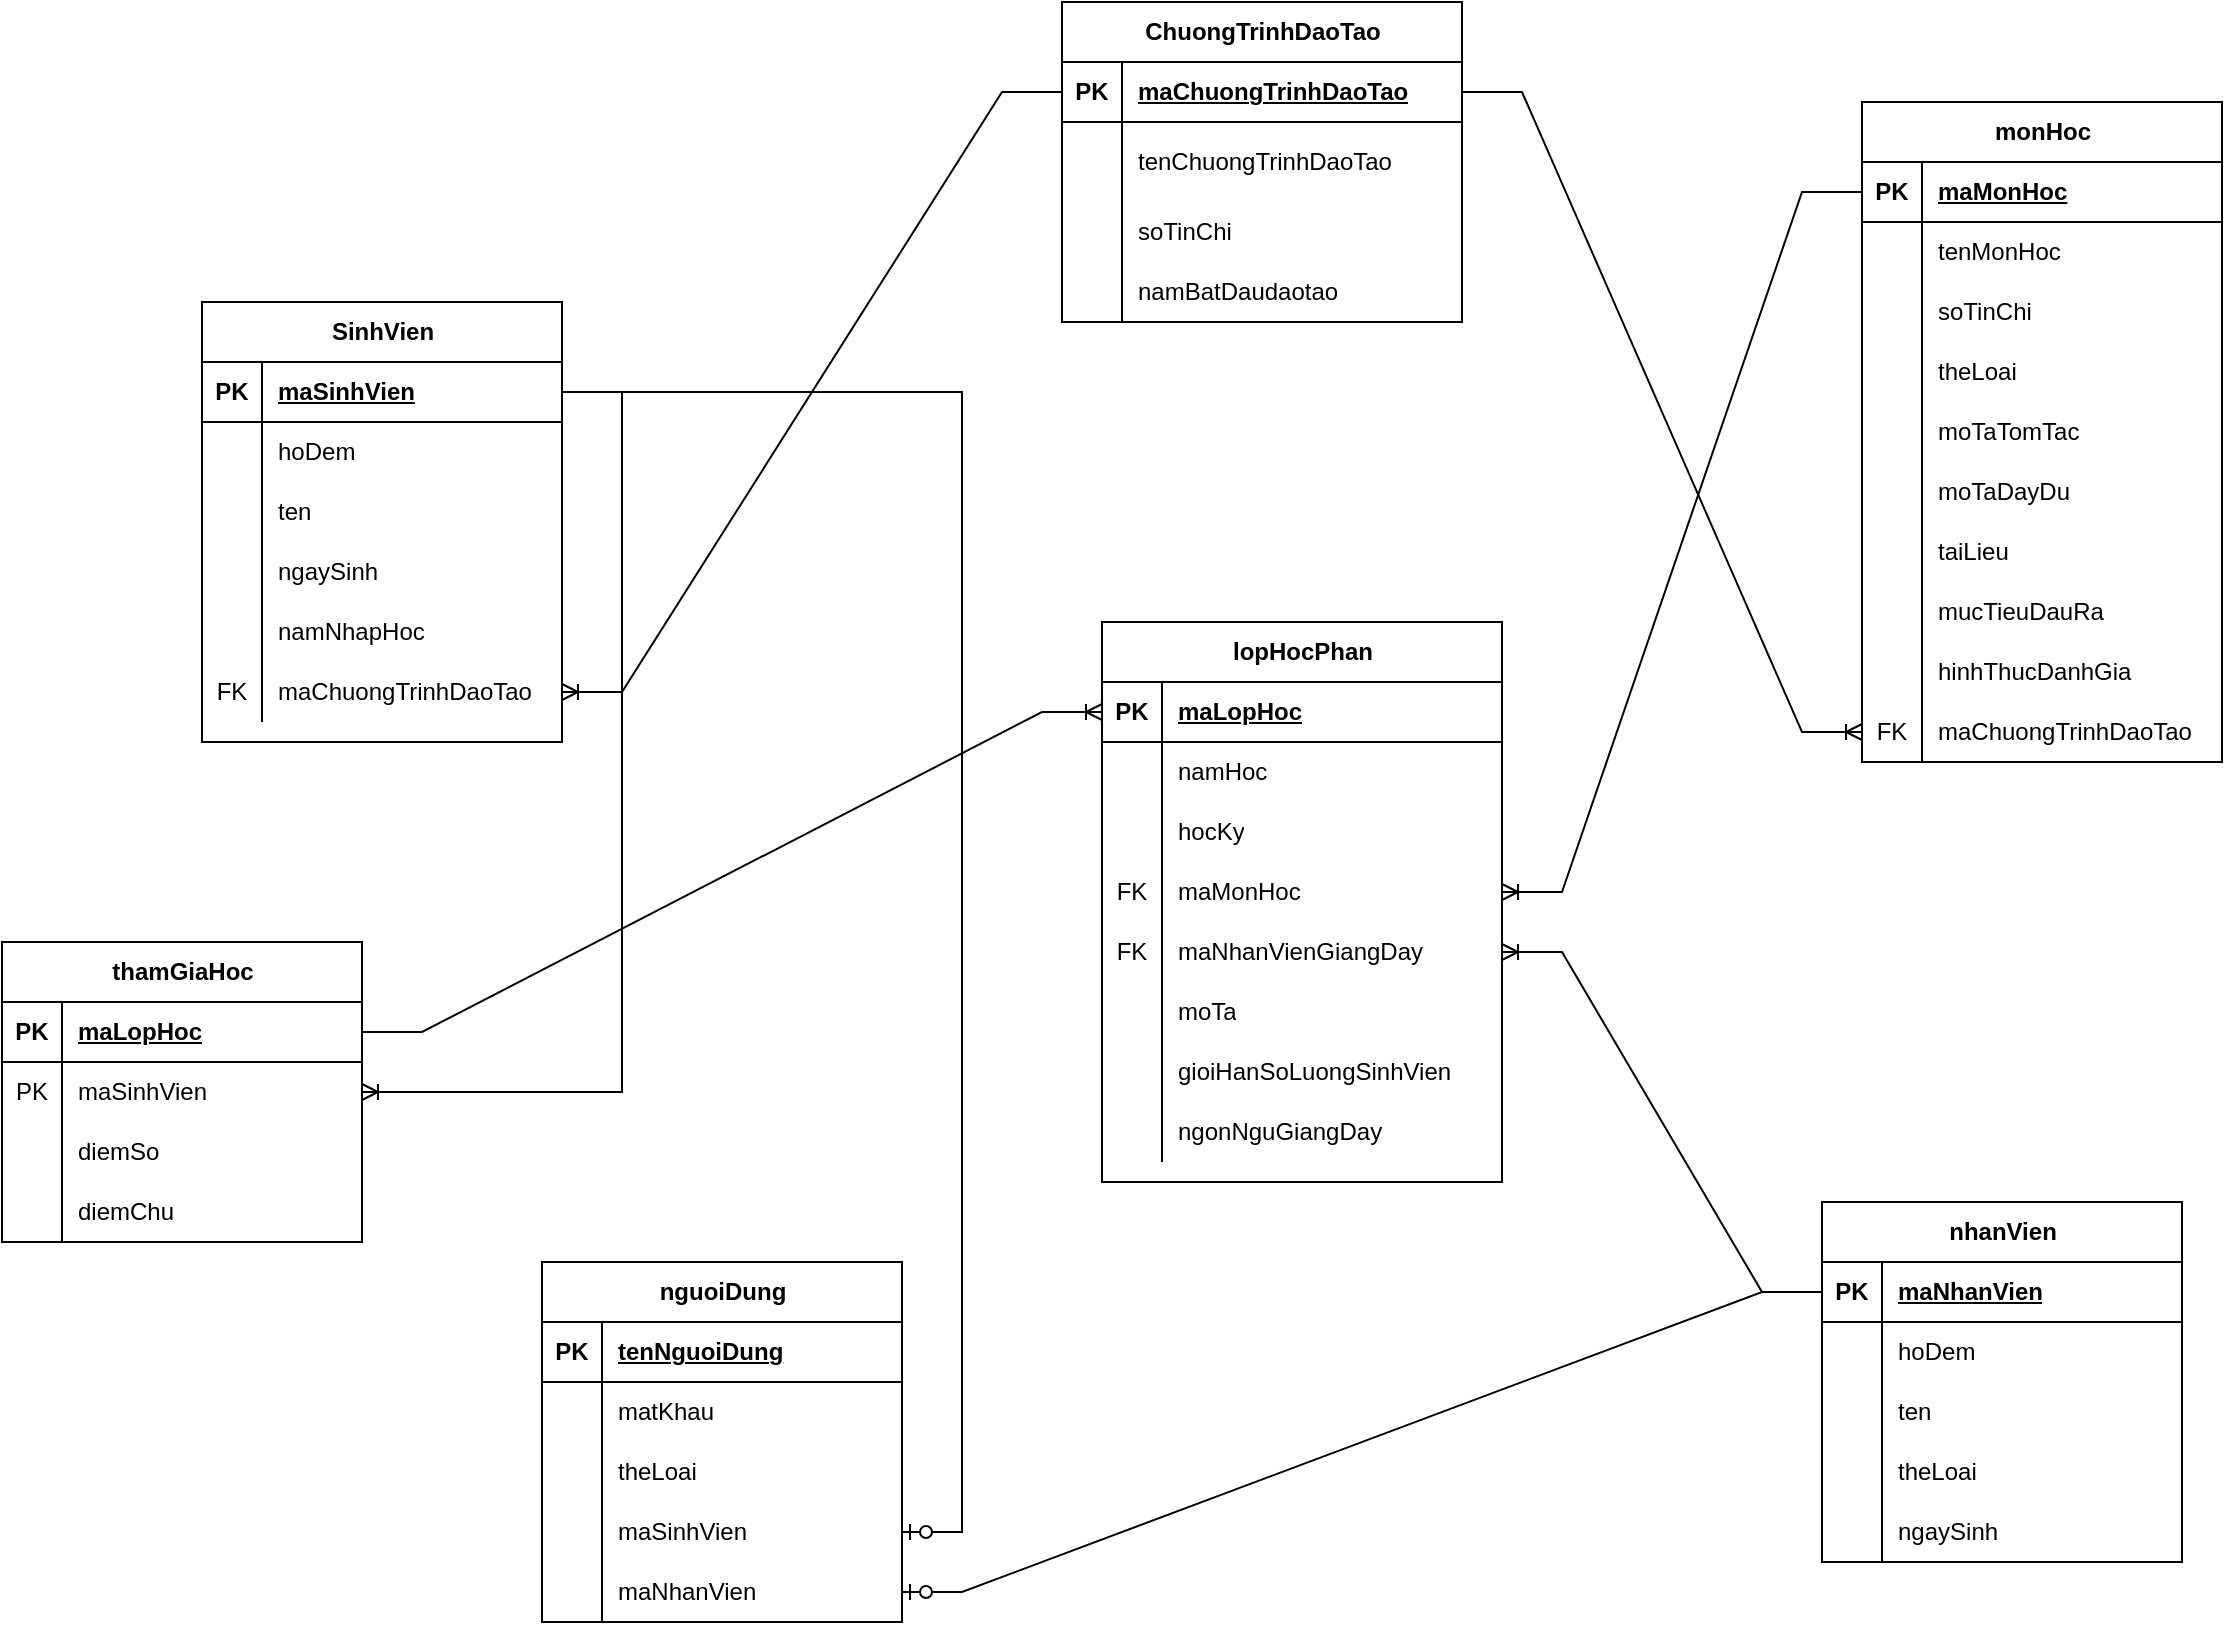 <mxfile version="21.6.5" type="device">
  <diagram name="BtCSDL" id="I9QwCo7wXtCGOhKFXeUW">
    <mxGraphModel dx="2250" dy="1928" grid="1" gridSize="10" guides="1" tooltips="1" connect="1" arrows="1" fold="1" page="1" pageScale="1" pageWidth="850" pageHeight="1100" math="0" shadow="0">
      <root>
        <mxCell id="0" />
        <mxCell id="1" parent="0" />
        <mxCell id="cTdLorLan2-uPGREyjFe-1" value="ChuongTrinhDaoTao" style="shape=table;startSize=30;container=1;collapsible=1;childLayout=tableLayout;fixedRows=1;rowLines=0;fontStyle=1;align=center;resizeLast=1;html=1;" parent="1" vertex="1">
          <mxGeometry x="350" y="-110" width="200" height="160" as="geometry" />
        </mxCell>
        <mxCell id="cTdLorLan2-uPGREyjFe-2" value="" style="shape=tableRow;horizontal=0;startSize=0;swimlaneHead=0;swimlaneBody=0;fillColor=none;collapsible=0;dropTarget=0;points=[[0,0.5],[1,0.5]];portConstraint=eastwest;top=0;left=0;right=0;bottom=1;" parent="cTdLorLan2-uPGREyjFe-1" vertex="1">
          <mxGeometry y="30" width="200" height="30" as="geometry" />
        </mxCell>
        <mxCell id="cTdLorLan2-uPGREyjFe-3" value="PK" style="shape=partialRectangle;connectable=0;fillColor=none;top=0;left=0;bottom=0;right=0;fontStyle=1;overflow=hidden;whiteSpace=wrap;html=1;" parent="cTdLorLan2-uPGREyjFe-2" vertex="1">
          <mxGeometry width="30" height="30" as="geometry">
            <mxRectangle width="30" height="30" as="alternateBounds" />
          </mxGeometry>
        </mxCell>
        <mxCell id="cTdLorLan2-uPGREyjFe-4" value="maChuongTrinhDaoTao" style="shape=partialRectangle;connectable=0;fillColor=none;top=0;left=0;bottom=0;right=0;align=left;spacingLeft=6;fontStyle=5;overflow=hidden;whiteSpace=wrap;html=1;" parent="cTdLorLan2-uPGREyjFe-2" vertex="1">
          <mxGeometry x="30" width="170" height="30" as="geometry">
            <mxRectangle width="170" height="30" as="alternateBounds" />
          </mxGeometry>
        </mxCell>
        <mxCell id="cTdLorLan2-uPGREyjFe-5" value="" style="shape=tableRow;horizontal=0;startSize=0;swimlaneHead=0;swimlaneBody=0;fillColor=none;collapsible=0;dropTarget=0;points=[[0,0.5],[1,0.5]];portConstraint=eastwest;top=0;left=0;right=0;bottom=0;" parent="cTdLorLan2-uPGREyjFe-1" vertex="1">
          <mxGeometry y="60" width="200" height="40" as="geometry" />
        </mxCell>
        <mxCell id="cTdLorLan2-uPGREyjFe-6" value="" style="shape=partialRectangle;connectable=0;fillColor=none;top=0;left=0;bottom=0;right=0;editable=1;overflow=hidden;whiteSpace=wrap;html=1;" parent="cTdLorLan2-uPGREyjFe-5" vertex="1">
          <mxGeometry width="30" height="40" as="geometry">
            <mxRectangle width="30" height="40" as="alternateBounds" />
          </mxGeometry>
        </mxCell>
        <mxCell id="cTdLorLan2-uPGREyjFe-7" value="tenChuongTrinhDaoTao" style="shape=partialRectangle;connectable=0;fillColor=none;top=0;left=0;bottom=0;right=0;align=left;spacingLeft=6;overflow=hidden;whiteSpace=wrap;html=1;" parent="cTdLorLan2-uPGREyjFe-5" vertex="1">
          <mxGeometry x="30" width="170" height="40" as="geometry">
            <mxRectangle width="170" height="40" as="alternateBounds" />
          </mxGeometry>
        </mxCell>
        <mxCell id="cTdLorLan2-uPGREyjFe-8" value="" style="shape=tableRow;horizontal=0;startSize=0;swimlaneHead=0;swimlaneBody=0;fillColor=none;collapsible=0;dropTarget=0;points=[[0,0.5],[1,0.5]];portConstraint=eastwest;top=0;left=0;right=0;bottom=0;" parent="cTdLorLan2-uPGREyjFe-1" vertex="1">
          <mxGeometry y="100" width="200" height="30" as="geometry" />
        </mxCell>
        <mxCell id="cTdLorLan2-uPGREyjFe-9" value="" style="shape=partialRectangle;connectable=0;fillColor=none;top=0;left=0;bottom=0;right=0;editable=1;overflow=hidden;whiteSpace=wrap;html=1;" parent="cTdLorLan2-uPGREyjFe-8" vertex="1">
          <mxGeometry width="30" height="30" as="geometry">
            <mxRectangle width="30" height="30" as="alternateBounds" />
          </mxGeometry>
        </mxCell>
        <mxCell id="cTdLorLan2-uPGREyjFe-10" value="soTinChi" style="shape=partialRectangle;connectable=0;fillColor=none;top=0;left=0;bottom=0;right=0;align=left;spacingLeft=6;overflow=hidden;whiteSpace=wrap;html=1;" parent="cTdLorLan2-uPGREyjFe-8" vertex="1">
          <mxGeometry x="30" width="170" height="30" as="geometry">
            <mxRectangle width="170" height="30" as="alternateBounds" />
          </mxGeometry>
        </mxCell>
        <mxCell id="cTdLorLan2-uPGREyjFe-11" value="" style="shape=tableRow;horizontal=0;startSize=0;swimlaneHead=0;swimlaneBody=0;fillColor=none;collapsible=0;dropTarget=0;points=[[0,0.5],[1,0.5]];portConstraint=eastwest;top=0;left=0;right=0;bottom=0;" parent="cTdLorLan2-uPGREyjFe-1" vertex="1">
          <mxGeometry y="130" width="200" height="30" as="geometry" />
        </mxCell>
        <mxCell id="cTdLorLan2-uPGREyjFe-12" value="" style="shape=partialRectangle;connectable=0;fillColor=none;top=0;left=0;bottom=0;right=0;editable=1;overflow=hidden;whiteSpace=wrap;html=1;" parent="cTdLorLan2-uPGREyjFe-11" vertex="1">
          <mxGeometry width="30" height="30" as="geometry">
            <mxRectangle width="30" height="30" as="alternateBounds" />
          </mxGeometry>
        </mxCell>
        <mxCell id="cTdLorLan2-uPGREyjFe-13" value="namBatDaudaotao" style="shape=partialRectangle;connectable=0;fillColor=none;top=0;left=0;bottom=0;right=0;align=left;spacingLeft=6;overflow=hidden;whiteSpace=wrap;html=1;" parent="cTdLorLan2-uPGREyjFe-11" vertex="1">
          <mxGeometry x="30" width="170" height="30" as="geometry">
            <mxRectangle width="170" height="30" as="alternateBounds" />
          </mxGeometry>
        </mxCell>
        <mxCell id="cTdLorLan2-uPGREyjFe-21" value="SinhVien" style="shape=table;startSize=30;container=1;collapsible=1;childLayout=tableLayout;fixedRows=1;rowLines=0;fontStyle=1;align=center;resizeLast=1;html=1;" parent="1" vertex="1">
          <mxGeometry x="-80" y="40" width="180" height="220" as="geometry" />
        </mxCell>
        <mxCell id="cTdLorLan2-uPGREyjFe-22" value="" style="shape=tableRow;horizontal=0;startSize=0;swimlaneHead=0;swimlaneBody=0;fillColor=none;collapsible=0;dropTarget=0;points=[[0,0.5],[1,0.5]];portConstraint=eastwest;top=0;left=0;right=0;bottom=1;" parent="cTdLorLan2-uPGREyjFe-21" vertex="1">
          <mxGeometry y="30" width="180" height="30" as="geometry" />
        </mxCell>
        <mxCell id="cTdLorLan2-uPGREyjFe-23" value="PK" style="shape=partialRectangle;connectable=0;fillColor=none;top=0;left=0;bottom=0;right=0;fontStyle=1;overflow=hidden;whiteSpace=wrap;html=1;" parent="cTdLorLan2-uPGREyjFe-22" vertex="1">
          <mxGeometry width="30" height="30" as="geometry">
            <mxRectangle width="30" height="30" as="alternateBounds" />
          </mxGeometry>
        </mxCell>
        <mxCell id="cTdLorLan2-uPGREyjFe-24" value="maSinhVien&lt;span style=&quot;white-space: pre;&quot;&gt;&#x9;&lt;/span&gt;" style="shape=partialRectangle;connectable=0;fillColor=none;top=0;left=0;bottom=0;right=0;align=left;spacingLeft=6;fontStyle=5;overflow=hidden;whiteSpace=wrap;html=1;" parent="cTdLorLan2-uPGREyjFe-22" vertex="1">
          <mxGeometry x="30" width="150" height="30" as="geometry">
            <mxRectangle width="150" height="30" as="alternateBounds" />
          </mxGeometry>
        </mxCell>
        <mxCell id="cTdLorLan2-uPGREyjFe-25" value="" style="shape=tableRow;horizontal=0;startSize=0;swimlaneHead=0;swimlaneBody=0;fillColor=none;collapsible=0;dropTarget=0;points=[[0,0.5],[1,0.5]];portConstraint=eastwest;top=0;left=0;right=0;bottom=0;" parent="cTdLorLan2-uPGREyjFe-21" vertex="1">
          <mxGeometry y="60" width="180" height="30" as="geometry" />
        </mxCell>
        <mxCell id="cTdLorLan2-uPGREyjFe-26" value="" style="shape=partialRectangle;connectable=0;fillColor=none;top=0;left=0;bottom=0;right=0;editable=1;overflow=hidden;whiteSpace=wrap;html=1;" parent="cTdLorLan2-uPGREyjFe-25" vertex="1">
          <mxGeometry width="30" height="30" as="geometry">
            <mxRectangle width="30" height="30" as="alternateBounds" />
          </mxGeometry>
        </mxCell>
        <mxCell id="cTdLorLan2-uPGREyjFe-27" value="hoDem" style="shape=partialRectangle;connectable=0;fillColor=none;top=0;left=0;bottom=0;right=0;align=left;spacingLeft=6;overflow=hidden;whiteSpace=wrap;html=1;" parent="cTdLorLan2-uPGREyjFe-25" vertex="1">
          <mxGeometry x="30" width="150" height="30" as="geometry">
            <mxRectangle width="150" height="30" as="alternateBounds" />
          </mxGeometry>
        </mxCell>
        <mxCell id="cTdLorLan2-uPGREyjFe-28" value="" style="shape=tableRow;horizontal=0;startSize=0;swimlaneHead=0;swimlaneBody=0;fillColor=none;collapsible=0;dropTarget=0;points=[[0,0.5],[1,0.5]];portConstraint=eastwest;top=0;left=0;right=0;bottom=0;" parent="cTdLorLan2-uPGREyjFe-21" vertex="1">
          <mxGeometry y="90" width="180" height="30" as="geometry" />
        </mxCell>
        <mxCell id="cTdLorLan2-uPGREyjFe-29" value="" style="shape=partialRectangle;connectable=0;fillColor=none;top=0;left=0;bottom=0;right=0;editable=1;overflow=hidden;whiteSpace=wrap;html=1;" parent="cTdLorLan2-uPGREyjFe-28" vertex="1">
          <mxGeometry width="30" height="30" as="geometry">
            <mxRectangle width="30" height="30" as="alternateBounds" />
          </mxGeometry>
        </mxCell>
        <mxCell id="cTdLorLan2-uPGREyjFe-30" value="ten&lt;span style=&quot;white-space: pre;&quot;&gt;&#x9;&lt;/span&gt;" style="shape=partialRectangle;connectable=0;fillColor=none;top=0;left=0;bottom=0;right=0;align=left;spacingLeft=6;overflow=hidden;whiteSpace=wrap;html=1;" parent="cTdLorLan2-uPGREyjFe-28" vertex="1">
          <mxGeometry x="30" width="150" height="30" as="geometry">
            <mxRectangle width="150" height="30" as="alternateBounds" />
          </mxGeometry>
        </mxCell>
        <mxCell id="cTdLorLan2-uPGREyjFe-31" value="" style="shape=tableRow;horizontal=0;startSize=0;swimlaneHead=0;swimlaneBody=0;fillColor=none;collapsible=0;dropTarget=0;points=[[0,0.5],[1,0.5]];portConstraint=eastwest;top=0;left=0;right=0;bottom=0;" parent="cTdLorLan2-uPGREyjFe-21" vertex="1">
          <mxGeometry y="120" width="180" height="30" as="geometry" />
        </mxCell>
        <mxCell id="cTdLorLan2-uPGREyjFe-32" value="" style="shape=partialRectangle;connectable=0;fillColor=none;top=0;left=0;bottom=0;right=0;editable=1;overflow=hidden;whiteSpace=wrap;html=1;" parent="cTdLorLan2-uPGREyjFe-31" vertex="1">
          <mxGeometry width="30" height="30" as="geometry">
            <mxRectangle width="30" height="30" as="alternateBounds" />
          </mxGeometry>
        </mxCell>
        <mxCell id="cTdLorLan2-uPGREyjFe-33" value="ngaySinh" style="shape=partialRectangle;connectable=0;fillColor=none;top=0;left=0;bottom=0;right=0;align=left;spacingLeft=6;overflow=hidden;whiteSpace=wrap;html=1;" parent="cTdLorLan2-uPGREyjFe-31" vertex="1">
          <mxGeometry x="30" width="150" height="30" as="geometry">
            <mxRectangle width="150" height="30" as="alternateBounds" />
          </mxGeometry>
        </mxCell>
        <mxCell id="cTdLorLan2-uPGREyjFe-34" value="" style="shape=tableRow;horizontal=0;startSize=0;swimlaneHead=0;swimlaneBody=0;fillColor=none;collapsible=0;dropTarget=0;points=[[0,0.5],[1,0.5]];portConstraint=eastwest;top=0;left=0;right=0;bottom=0;" parent="cTdLorLan2-uPGREyjFe-21" vertex="1">
          <mxGeometry y="150" width="180" height="30" as="geometry" />
        </mxCell>
        <mxCell id="cTdLorLan2-uPGREyjFe-35" value="" style="shape=partialRectangle;connectable=0;fillColor=none;top=0;left=0;bottom=0;right=0;editable=1;overflow=hidden;whiteSpace=wrap;html=1;" parent="cTdLorLan2-uPGREyjFe-34" vertex="1">
          <mxGeometry width="30" height="30" as="geometry">
            <mxRectangle width="30" height="30" as="alternateBounds" />
          </mxGeometry>
        </mxCell>
        <mxCell id="cTdLorLan2-uPGREyjFe-36" value="namNhapHoc" style="shape=partialRectangle;connectable=0;fillColor=none;top=0;left=0;bottom=0;right=0;align=left;spacingLeft=6;overflow=hidden;whiteSpace=wrap;html=1;" parent="cTdLorLan2-uPGREyjFe-34" vertex="1">
          <mxGeometry x="30" width="150" height="30" as="geometry">
            <mxRectangle width="150" height="30" as="alternateBounds" />
          </mxGeometry>
        </mxCell>
        <mxCell id="cTdLorLan2-uPGREyjFe-18" value="" style="shape=tableRow;horizontal=0;startSize=0;swimlaneHead=0;swimlaneBody=0;fillColor=none;collapsible=0;dropTarget=0;points=[[0,0.5],[1,0.5]];portConstraint=eastwest;top=0;left=0;right=0;bottom=0;" parent="cTdLorLan2-uPGREyjFe-21" vertex="1">
          <mxGeometry y="180" width="180" height="30" as="geometry" />
        </mxCell>
        <mxCell id="cTdLorLan2-uPGREyjFe-19" value="FK" style="shape=partialRectangle;connectable=0;fillColor=none;top=0;left=0;bottom=0;right=0;fontStyle=0;overflow=hidden;whiteSpace=wrap;html=1;" parent="cTdLorLan2-uPGREyjFe-18" vertex="1">
          <mxGeometry width="30" height="30" as="geometry">
            <mxRectangle width="30" height="30" as="alternateBounds" />
          </mxGeometry>
        </mxCell>
        <mxCell id="cTdLorLan2-uPGREyjFe-20" value="maChuongTrinhDaoTao" style="shape=partialRectangle;connectable=0;fillColor=none;top=0;left=0;bottom=0;right=0;align=left;spacingLeft=6;fontStyle=0;overflow=hidden;whiteSpace=wrap;html=1;" parent="cTdLorLan2-uPGREyjFe-18" vertex="1">
          <mxGeometry x="30" width="150" height="30" as="geometry">
            <mxRectangle width="150" height="30" as="alternateBounds" />
          </mxGeometry>
        </mxCell>
        <mxCell id="cTdLorLan2-uPGREyjFe-37" value="nhanVien" style="shape=table;startSize=30;container=1;collapsible=1;childLayout=tableLayout;fixedRows=1;rowLines=0;fontStyle=1;align=center;resizeLast=1;html=1;" parent="1" vertex="1">
          <mxGeometry x="730" y="490" width="180" height="180" as="geometry" />
        </mxCell>
        <mxCell id="cTdLorLan2-uPGREyjFe-38" value="" style="shape=tableRow;horizontal=0;startSize=0;swimlaneHead=0;swimlaneBody=0;fillColor=none;collapsible=0;dropTarget=0;points=[[0,0.5],[1,0.5]];portConstraint=eastwest;top=0;left=0;right=0;bottom=1;" parent="cTdLorLan2-uPGREyjFe-37" vertex="1">
          <mxGeometry y="30" width="180" height="30" as="geometry" />
        </mxCell>
        <mxCell id="cTdLorLan2-uPGREyjFe-39" value="PK" style="shape=partialRectangle;connectable=0;fillColor=none;top=0;left=0;bottom=0;right=0;fontStyle=1;overflow=hidden;whiteSpace=wrap;html=1;" parent="cTdLorLan2-uPGREyjFe-38" vertex="1">
          <mxGeometry width="30" height="30" as="geometry">
            <mxRectangle width="30" height="30" as="alternateBounds" />
          </mxGeometry>
        </mxCell>
        <mxCell id="cTdLorLan2-uPGREyjFe-40" value="maNhanVien" style="shape=partialRectangle;connectable=0;fillColor=none;top=0;left=0;bottom=0;right=0;align=left;spacingLeft=6;fontStyle=5;overflow=hidden;whiteSpace=wrap;html=1;" parent="cTdLorLan2-uPGREyjFe-38" vertex="1">
          <mxGeometry x="30" width="150" height="30" as="geometry">
            <mxRectangle width="150" height="30" as="alternateBounds" />
          </mxGeometry>
        </mxCell>
        <mxCell id="cTdLorLan2-uPGREyjFe-41" value="" style="shape=tableRow;horizontal=0;startSize=0;swimlaneHead=0;swimlaneBody=0;fillColor=none;collapsible=0;dropTarget=0;points=[[0,0.5],[1,0.5]];portConstraint=eastwest;top=0;left=0;right=0;bottom=0;" parent="cTdLorLan2-uPGREyjFe-37" vertex="1">
          <mxGeometry y="60" width="180" height="30" as="geometry" />
        </mxCell>
        <mxCell id="cTdLorLan2-uPGREyjFe-42" value="" style="shape=partialRectangle;connectable=0;fillColor=none;top=0;left=0;bottom=0;right=0;editable=1;overflow=hidden;whiteSpace=wrap;html=1;" parent="cTdLorLan2-uPGREyjFe-41" vertex="1">
          <mxGeometry width="30" height="30" as="geometry">
            <mxRectangle width="30" height="30" as="alternateBounds" />
          </mxGeometry>
        </mxCell>
        <mxCell id="cTdLorLan2-uPGREyjFe-43" value="hoDem" style="shape=partialRectangle;connectable=0;fillColor=none;top=0;left=0;bottom=0;right=0;align=left;spacingLeft=6;overflow=hidden;whiteSpace=wrap;html=1;" parent="cTdLorLan2-uPGREyjFe-41" vertex="1">
          <mxGeometry x="30" width="150" height="30" as="geometry">
            <mxRectangle width="150" height="30" as="alternateBounds" />
          </mxGeometry>
        </mxCell>
        <mxCell id="cTdLorLan2-uPGREyjFe-44" value="" style="shape=tableRow;horizontal=0;startSize=0;swimlaneHead=0;swimlaneBody=0;fillColor=none;collapsible=0;dropTarget=0;points=[[0,0.5],[1,0.5]];portConstraint=eastwest;top=0;left=0;right=0;bottom=0;" parent="cTdLorLan2-uPGREyjFe-37" vertex="1">
          <mxGeometry y="90" width="180" height="30" as="geometry" />
        </mxCell>
        <mxCell id="cTdLorLan2-uPGREyjFe-45" value="" style="shape=partialRectangle;connectable=0;fillColor=none;top=0;left=0;bottom=0;right=0;editable=1;overflow=hidden;whiteSpace=wrap;html=1;" parent="cTdLorLan2-uPGREyjFe-44" vertex="1">
          <mxGeometry width="30" height="30" as="geometry">
            <mxRectangle width="30" height="30" as="alternateBounds" />
          </mxGeometry>
        </mxCell>
        <mxCell id="cTdLorLan2-uPGREyjFe-46" value="ten" style="shape=partialRectangle;connectable=0;fillColor=none;top=0;left=0;bottom=0;right=0;align=left;spacingLeft=6;overflow=hidden;whiteSpace=wrap;html=1;" parent="cTdLorLan2-uPGREyjFe-44" vertex="1">
          <mxGeometry x="30" width="150" height="30" as="geometry">
            <mxRectangle width="150" height="30" as="alternateBounds" />
          </mxGeometry>
        </mxCell>
        <mxCell id="cTdLorLan2-uPGREyjFe-47" value="" style="shape=tableRow;horizontal=0;startSize=0;swimlaneHead=0;swimlaneBody=0;fillColor=none;collapsible=0;dropTarget=0;points=[[0,0.5],[1,0.5]];portConstraint=eastwest;top=0;left=0;right=0;bottom=0;" parent="cTdLorLan2-uPGREyjFe-37" vertex="1">
          <mxGeometry y="120" width="180" height="30" as="geometry" />
        </mxCell>
        <mxCell id="cTdLorLan2-uPGREyjFe-48" value="" style="shape=partialRectangle;connectable=0;fillColor=none;top=0;left=0;bottom=0;right=0;editable=1;overflow=hidden;whiteSpace=wrap;html=1;" parent="cTdLorLan2-uPGREyjFe-47" vertex="1">
          <mxGeometry width="30" height="30" as="geometry">
            <mxRectangle width="30" height="30" as="alternateBounds" />
          </mxGeometry>
        </mxCell>
        <mxCell id="cTdLorLan2-uPGREyjFe-49" value="theLoai" style="shape=partialRectangle;connectable=0;fillColor=none;top=0;left=0;bottom=0;right=0;align=left;spacingLeft=6;overflow=hidden;whiteSpace=wrap;html=1;" parent="cTdLorLan2-uPGREyjFe-47" vertex="1">
          <mxGeometry x="30" width="150" height="30" as="geometry">
            <mxRectangle width="150" height="30" as="alternateBounds" />
          </mxGeometry>
        </mxCell>
        <mxCell id="cTdLorLan2-uPGREyjFe-50" value="" style="shape=tableRow;horizontal=0;startSize=0;swimlaneHead=0;swimlaneBody=0;fillColor=none;collapsible=0;dropTarget=0;points=[[0,0.5],[1,0.5]];portConstraint=eastwest;top=0;left=0;right=0;bottom=0;" parent="cTdLorLan2-uPGREyjFe-37" vertex="1">
          <mxGeometry y="150" width="180" height="30" as="geometry" />
        </mxCell>
        <mxCell id="cTdLorLan2-uPGREyjFe-51" value="" style="shape=partialRectangle;connectable=0;fillColor=none;top=0;left=0;bottom=0;right=0;editable=1;overflow=hidden;whiteSpace=wrap;html=1;" parent="cTdLorLan2-uPGREyjFe-50" vertex="1">
          <mxGeometry width="30" height="30" as="geometry">
            <mxRectangle width="30" height="30" as="alternateBounds" />
          </mxGeometry>
        </mxCell>
        <mxCell id="cTdLorLan2-uPGREyjFe-52" value="ngaySinh" style="shape=partialRectangle;connectable=0;fillColor=none;top=0;left=0;bottom=0;right=0;align=left;spacingLeft=6;overflow=hidden;whiteSpace=wrap;html=1;" parent="cTdLorLan2-uPGREyjFe-50" vertex="1">
          <mxGeometry x="30" width="150" height="30" as="geometry">
            <mxRectangle width="150" height="30" as="alternateBounds" />
          </mxGeometry>
        </mxCell>
        <mxCell id="cTdLorLan2-uPGREyjFe-53" value="monHoc" style="shape=table;startSize=30;container=1;collapsible=1;childLayout=tableLayout;fixedRows=1;rowLines=0;fontStyle=1;align=center;resizeLast=1;html=1;" parent="1" vertex="1">
          <mxGeometry x="750" y="-60" width="180" height="330" as="geometry" />
        </mxCell>
        <mxCell id="cTdLorLan2-uPGREyjFe-54" value="" style="shape=tableRow;horizontal=0;startSize=0;swimlaneHead=0;swimlaneBody=0;fillColor=none;collapsible=0;dropTarget=0;points=[[0,0.5],[1,0.5]];portConstraint=eastwest;top=0;left=0;right=0;bottom=1;" parent="cTdLorLan2-uPGREyjFe-53" vertex="1">
          <mxGeometry y="30" width="180" height="30" as="geometry" />
        </mxCell>
        <mxCell id="cTdLorLan2-uPGREyjFe-55" value="PK" style="shape=partialRectangle;connectable=0;fillColor=none;top=0;left=0;bottom=0;right=0;fontStyle=1;overflow=hidden;whiteSpace=wrap;html=1;" parent="cTdLorLan2-uPGREyjFe-54" vertex="1">
          <mxGeometry width="30" height="30" as="geometry">
            <mxRectangle width="30" height="30" as="alternateBounds" />
          </mxGeometry>
        </mxCell>
        <mxCell id="cTdLorLan2-uPGREyjFe-56" value="maMonHoc" style="shape=partialRectangle;connectable=0;fillColor=none;top=0;left=0;bottom=0;right=0;align=left;spacingLeft=6;fontStyle=5;overflow=hidden;whiteSpace=wrap;html=1;" parent="cTdLorLan2-uPGREyjFe-54" vertex="1">
          <mxGeometry x="30" width="150" height="30" as="geometry">
            <mxRectangle width="150" height="30" as="alternateBounds" />
          </mxGeometry>
        </mxCell>
        <mxCell id="cTdLorLan2-uPGREyjFe-57" value="" style="shape=tableRow;horizontal=0;startSize=0;swimlaneHead=0;swimlaneBody=0;fillColor=none;collapsible=0;dropTarget=0;points=[[0,0.5],[1,0.5]];portConstraint=eastwest;top=0;left=0;right=0;bottom=0;" parent="cTdLorLan2-uPGREyjFe-53" vertex="1">
          <mxGeometry y="60" width="180" height="30" as="geometry" />
        </mxCell>
        <mxCell id="cTdLorLan2-uPGREyjFe-58" value="" style="shape=partialRectangle;connectable=0;fillColor=none;top=0;left=0;bottom=0;right=0;editable=1;overflow=hidden;whiteSpace=wrap;html=1;" parent="cTdLorLan2-uPGREyjFe-57" vertex="1">
          <mxGeometry width="30" height="30" as="geometry">
            <mxRectangle width="30" height="30" as="alternateBounds" />
          </mxGeometry>
        </mxCell>
        <mxCell id="cTdLorLan2-uPGREyjFe-59" value="tenMonHoc" style="shape=partialRectangle;connectable=0;fillColor=none;top=0;left=0;bottom=0;right=0;align=left;spacingLeft=6;overflow=hidden;whiteSpace=wrap;html=1;" parent="cTdLorLan2-uPGREyjFe-57" vertex="1">
          <mxGeometry x="30" width="150" height="30" as="geometry">
            <mxRectangle width="150" height="30" as="alternateBounds" />
          </mxGeometry>
        </mxCell>
        <mxCell id="cTdLorLan2-uPGREyjFe-60" value="" style="shape=tableRow;horizontal=0;startSize=0;swimlaneHead=0;swimlaneBody=0;fillColor=none;collapsible=0;dropTarget=0;points=[[0,0.5],[1,0.5]];portConstraint=eastwest;top=0;left=0;right=0;bottom=0;" parent="cTdLorLan2-uPGREyjFe-53" vertex="1">
          <mxGeometry y="90" width="180" height="30" as="geometry" />
        </mxCell>
        <mxCell id="cTdLorLan2-uPGREyjFe-61" value="" style="shape=partialRectangle;connectable=0;fillColor=none;top=0;left=0;bottom=0;right=0;editable=1;overflow=hidden;whiteSpace=wrap;html=1;" parent="cTdLorLan2-uPGREyjFe-60" vertex="1">
          <mxGeometry width="30" height="30" as="geometry">
            <mxRectangle width="30" height="30" as="alternateBounds" />
          </mxGeometry>
        </mxCell>
        <mxCell id="cTdLorLan2-uPGREyjFe-62" value="soTinChi" style="shape=partialRectangle;connectable=0;fillColor=none;top=0;left=0;bottom=0;right=0;align=left;spacingLeft=6;overflow=hidden;whiteSpace=wrap;html=1;" parent="cTdLorLan2-uPGREyjFe-60" vertex="1">
          <mxGeometry x="30" width="150" height="30" as="geometry">
            <mxRectangle width="150" height="30" as="alternateBounds" />
          </mxGeometry>
        </mxCell>
        <mxCell id="cTdLorLan2-uPGREyjFe-81" value="" style="shape=tableRow;horizontal=0;startSize=0;swimlaneHead=0;swimlaneBody=0;fillColor=none;collapsible=0;dropTarget=0;points=[[0,0.5],[1,0.5]];portConstraint=eastwest;top=0;left=0;right=0;bottom=0;" parent="cTdLorLan2-uPGREyjFe-53" vertex="1">
          <mxGeometry y="120" width="180" height="30" as="geometry" />
        </mxCell>
        <mxCell id="cTdLorLan2-uPGREyjFe-82" value="" style="shape=partialRectangle;connectable=0;fillColor=none;top=0;left=0;bottom=0;right=0;editable=1;overflow=hidden;whiteSpace=wrap;html=1;" parent="cTdLorLan2-uPGREyjFe-81" vertex="1">
          <mxGeometry width="30" height="30" as="geometry">
            <mxRectangle width="30" height="30" as="alternateBounds" />
          </mxGeometry>
        </mxCell>
        <mxCell id="cTdLorLan2-uPGREyjFe-83" value="theLoai" style="shape=partialRectangle;connectable=0;fillColor=none;top=0;left=0;bottom=0;right=0;align=left;spacingLeft=6;overflow=hidden;whiteSpace=wrap;html=1;" parent="cTdLorLan2-uPGREyjFe-81" vertex="1">
          <mxGeometry x="30" width="150" height="30" as="geometry">
            <mxRectangle width="150" height="30" as="alternateBounds" />
          </mxGeometry>
        </mxCell>
        <mxCell id="cTdLorLan2-uPGREyjFe-84" value="" style="shape=tableRow;horizontal=0;startSize=0;swimlaneHead=0;swimlaneBody=0;fillColor=none;collapsible=0;dropTarget=0;points=[[0,0.5],[1,0.5]];portConstraint=eastwest;top=0;left=0;right=0;bottom=0;" parent="cTdLorLan2-uPGREyjFe-53" vertex="1">
          <mxGeometry y="150" width="180" height="30" as="geometry" />
        </mxCell>
        <mxCell id="cTdLorLan2-uPGREyjFe-85" value="" style="shape=partialRectangle;connectable=0;fillColor=none;top=0;left=0;bottom=0;right=0;editable=1;overflow=hidden;whiteSpace=wrap;html=1;" parent="cTdLorLan2-uPGREyjFe-84" vertex="1">
          <mxGeometry width="30" height="30" as="geometry">
            <mxRectangle width="30" height="30" as="alternateBounds" />
          </mxGeometry>
        </mxCell>
        <mxCell id="cTdLorLan2-uPGREyjFe-86" value="moTaTomTac" style="shape=partialRectangle;connectable=0;fillColor=none;top=0;left=0;bottom=0;right=0;align=left;spacingLeft=6;overflow=hidden;whiteSpace=wrap;html=1;" parent="cTdLorLan2-uPGREyjFe-84" vertex="1">
          <mxGeometry x="30" width="150" height="30" as="geometry">
            <mxRectangle width="150" height="30" as="alternateBounds" />
          </mxGeometry>
        </mxCell>
        <mxCell id="cTdLorLan2-uPGREyjFe-87" value="" style="shape=tableRow;horizontal=0;startSize=0;swimlaneHead=0;swimlaneBody=0;fillColor=none;collapsible=0;dropTarget=0;points=[[0,0.5],[1,0.5]];portConstraint=eastwest;top=0;left=0;right=0;bottom=0;" parent="cTdLorLan2-uPGREyjFe-53" vertex="1">
          <mxGeometry y="180" width="180" height="30" as="geometry" />
        </mxCell>
        <mxCell id="cTdLorLan2-uPGREyjFe-88" value="" style="shape=partialRectangle;connectable=0;fillColor=none;top=0;left=0;bottom=0;right=0;editable=1;overflow=hidden;whiteSpace=wrap;html=1;" parent="cTdLorLan2-uPGREyjFe-87" vertex="1">
          <mxGeometry width="30" height="30" as="geometry">
            <mxRectangle width="30" height="30" as="alternateBounds" />
          </mxGeometry>
        </mxCell>
        <mxCell id="cTdLorLan2-uPGREyjFe-89" value="moTaDayDu" style="shape=partialRectangle;connectable=0;fillColor=none;top=0;left=0;bottom=0;right=0;align=left;spacingLeft=6;overflow=hidden;whiteSpace=wrap;html=1;" parent="cTdLorLan2-uPGREyjFe-87" vertex="1">
          <mxGeometry x="30" width="150" height="30" as="geometry">
            <mxRectangle width="150" height="30" as="alternateBounds" />
          </mxGeometry>
        </mxCell>
        <mxCell id="cTdLorLan2-uPGREyjFe-90" value="" style="shape=tableRow;horizontal=0;startSize=0;swimlaneHead=0;swimlaneBody=0;fillColor=none;collapsible=0;dropTarget=0;points=[[0,0.5],[1,0.5]];portConstraint=eastwest;top=0;left=0;right=0;bottom=0;" parent="cTdLorLan2-uPGREyjFe-53" vertex="1">
          <mxGeometry y="210" width="180" height="30" as="geometry" />
        </mxCell>
        <mxCell id="cTdLorLan2-uPGREyjFe-91" value="" style="shape=partialRectangle;connectable=0;fillColor=none;top=0;left=0;bottom=0;right=0;editable=1;overflow=hidden;whiteSpace=wrap;html=1;" parent="cTdLorLan2-uPGREyjFe-90" vertex="1">
          <mxGeometry width="30" height="30" as="geometry">
            <mxRectangle width="30" height="30" as="alternateBounds" />
          </mxGeometry>
        </mxCell>
        <mxCell id="cTdLorLan2-uPGREyjFe-92" value="taiLieu" style="shape=partialRectangle;connectable=0;fillColor=none;top=0;left=0;bottom=0;right=0;align=left;spacingLeft=6;overflow=hidden;whiteSpace=wrap;html=1;" parent="cTdLorLan2-uPGREyjFe-90" vertex="1">
          <mxGeometry x="30" width="150" height="30" as="geometry">
            <mxRectangle width="150" height="30" as="alternateBounds" />
          </mxGeometry>
        </mxCell>
        <mxCell id="cTdLorLan2-uPGREyjFe-93" value="" style="shape=tableRow;horizontal=0;startSize=0;swimlaneHead=0;swimlaneBody=0;fillColor=none;collapsible=0;dropTarget=0;points=[[0,0.5],[1,0.5]];portConstraint=eastwest;top=0;left=0;right=0;bottom=0;" parent="cTdLorLan2-uPGREyjFe-53" vertex="1">
          <mxGeometry y="240" width="180" height="30" as="geometry" />
        </mxCell>
        <mxCell id="cTdLorLan2-uPGREyjFe-94" value="" style="shape=partialRectangle;connectable=0;fillColor=none;top=0;left=0;bottom=0;right=0;editable=1;overflow=hidden;whiteSpace=wrap;html=1;" parent="cTdLorLan2-uPGREyjFe-93" vertex="1">
          <mxGeometry width="30" height="30" as="geometry">
            <mxRectangle width="30" height="30" as="alternateBounds" />
          </mxGeometry>
        </mxCell>
        <mxCell id="cTdLorLan2-uPGREyjFe-95" value="mucTieuDauRa" style="shape=partialRectangle;connectable=0;fillColor=none;top=0;left=0;bottom=0;right=0;align=left;spacingLeft=6;overflow=hidden;whiteSpace=wrap;html=1;" parent="cTdLorLan2-uPGREyjFe-93" vertex="1">
          <mxGeometry x="30" width="150" height="30" as="geometry">
            <mxRectangle width="150" height="30" as="alternateBounds" />
          </mxGeometry>
        </mxCell>
        <mxCell id="cTdLorLan2-uPGREyjFe-124" value="" style="shape=tableRow;horizontal=0;startSize=0;swimlaneHead=0;swimlaneBody=0;fillColor=none;collapsible=0;dropTarget=0;points=[[0,0.5],[1,0.5]];portConstraint=eastwest;top=0;left=0;right=0;bottom=0;" parent="cTdLorLan2-uPGREyjFe-53" vertex="1">
          <mxGeometry y="270" width="180" height="30" as="geometry" />
        </mxCell>
        <mxCell id="cTdLorLan2-uPGREyjFe-125" value="" style="shape=partialRectangle;connectable=0;fillColor=none;top=0;left=0;bottom=0;right=0;editable=1;overflow=hidden;whiteSpace=wrap;html=1;" parent="cTdLorLan2-uPGREyjFe-124" vertex="1">
          <mxGeometry width="30" height="30" as="geometry">
            <mxRectangle width="30" height="30" as="alternateBounds" />
          </mxGeometry>
        </mxCell>
        <mxCell id="cTdLorLan2-uPGREyjFe-126" value="hinhThucDanhGia" style="shape=partialRectangle;connectable=0;fillColor=none;top=0;left=0;bottom=0;right=0;align=left;spacingLeft=6;overflow=hidden;whiteSpace=wrap;html=1;" parent="cTdLorLan2-uPGREyjFe-124" vertex="1">
          <mxGeometry x="30" width="150" height="30" as="geometry">
            <mxRectangle width="150" height="30" as="alternateBounds" />
          </mxGeometry>
        </mxCell>
        <mxCell id="cTdLorLan2-uPGREyjFe-127" value="" style="shape=tableRow;horizontal=0;startSize=0;swimlaneHead=0;swimlaneBody=0;fillColor=none;collapsible=0;dropTarget=0;points=[[0,0.5],[1,0.5]];portConstraint=eastwest;top=0;left=0;right=0;bottom=0;" parent="cTdLorLan2-uPGREyjFe-53" vertex="1">
          <mxGeometry y="300" width="180" height="30" as="geometry" />
        </mxCell>
        <mxCell id="cTdLorLan2-uPGREyjFe-128" value="FK" style="shape=partialRectangle;connectable=0;fillColor=none;top=0;left=0;bottom=0;right=0;editable=1;overflow=hidden;whiteSpace=wrap;html=1;" parent="cTdLorLan2-uPGREyjFe-127" vertex="1">
          <mxGeometry width="30" height="30" as="geometry">
            <mxRectangle width="30" height="30" as="alternateBounds" />
          </mxGeometry>
        </mxCell>
        <mxCell id="cTdLorLan2-uPGREyjFe-129" value="maChuongTrinhDaoTao" style="shape=partialRectangle;connectable=0;fillColor=none;top=0;left=0;bottom=0;right=0;align=left;spacingLeft=6;overflow=hidden;whiteSpace=wrap;html=1;" parent="cTdLorLan2-uPGREyjFe-127" vertex="1">
          <mxGeometry x="30" width="150" height="30" as="geometry">
            <mxRectangle width="150" height="30" as="alternateBounds" />
          </mxGeometry>
        </mxCell>
        <mxCell id="cTdLorLan2-uPGREyjFe-130" value="lopHocPhan" style="shape=table;startSize=30;container=1;collapsible=1;childLayout=tableLayout;fixedRows=1;rowLines=0;fontStyle=1;align=center;resizeLast=1;html=1;" parent="1" vertex="1">
          <mxGeometry x="370" y="200" width="200" height="280" as="geometry" />
        </mxCell>
        <mxCell id="cTdLorLan2-uPGREyjFe-131" value="" style="shape=tableRow;horizontal=0;startSize=0;swimlaneHead=0;swimlaneBody=0;fillColor=none;collapsible=0;dropTarget=0;points=[[0,0.5],[1,0.5]];portConstraint=eastwest;top=0;left=0;right=0;bottom=1;" parent="cTdLorLan2-uPGREyjFe-130" vertex="1">
          <mxGeometry y="30" width="200" height="30" as="geometry" />
        </mxCell>
        <mxCell id="cTdLorLan2-uPGREyjFe-132" value="PK" style="shape=partialRectangle;connectable=0;fillColor=none;top=0;left=0;bottom=0;right=0;fontStyle=1;overflow=hidden;whiteSpace=wrap;html=1;" parent="cTdLorLan2-uPGREyjFe-131" vertex="1">
          <mxGeometry width="30" height="30" as="geometry">
            <mxRectangle width="30" height="30" as="alternateBounds" />
          </mxGeometry>
        </mxCell>
        <mxCell id="cTdLorLan2-uPGREyjFe-133" value="maLopHoc" style="shape=partialRectangle;connectable=0;fillColor=none;top=0;left=0;bottom=0;right=0;align=left;spacingLeft=6;fontStyle=5;overflow=hidden;whiteSpace=wrap;html=1;" parent="cTdLorLan2-uPGREyjFe-131" vertex="1">
          <mxGeometry x="30" width="170" height="30" as="geometry">
            <mxRectangle width="170" height="30" as="alternateBounds" />
          </mxGeometry>
        </mxCell>
        <mxCell id="cTdLorLan2-uPGREyjFe-134" value="" style="shape=tableRow;horizontal=0;startSize=0;swimlaneHead=0;swimlaneBody=0;fillColor=none;collapsible=0;dropTarget=0;points=[[0,0.5],[1,0.5]];portConstraint=eastwest;top=0;left=0;right=0;bottom=0;" parent="cTdLorLan2-uPGREyjFe-130" vertex="1">
          <mxGeometry y="60" width="200" height="30" as="geometry" />
        </mxCell>
        <mxCell id="cTdLorLan2-uPGREyjFe-135" value="" style="shape=partialRectangle;connectable=0;fillColor=none;top=0;left=0;bottom=0;right=0;editable=1;overflow=hidden;whiteSpace=wrap;html=1;" parent="cTdLorLan2-uPGREyjFe-134" vertex="1">
          <mxGeometry width="30" height="30" as="geometry">
            <mxRectangle width="30" height="30" as="alternateBounds" />
          </mxGeometry>
        </mxCell>
        <mxCell id="cTdLorLan2-uPGREyjFe-136" value="namHoc" style="shape=partialRectangle;connectable=0;fillColor=none;top=0;left=0;bottom=0;right=0;align=left;spacingLeft=6;overflow=hidden;whiteSpace=wrap;html=1;" parent="cTdLorLan2-uPGREyjFe-134" vertex="1">
          <mxGeometry x="30" width="170" height="30" as="geometry">
            <mxRectangle width="170" height="30" as="alternateBounds" />
          </mxGeometry>
        </mxCell>
        <mxCell id="cTdLorLan2-uPGREyjFe-137" value="" style="shape=tableRow;horizontal=0;startSize=0;swimlaneHead=0;swimlaneBody=0;fillColor=none;collapsible=0;dropTarget=0;points=[[0,0.5],[1,0.5]];portConstraint=eastwest;top=0;left=0;right=0;bottom=0;" parent="cTdLorLan2-uPGREyjFe-130" vertex="1">
          <mxGeometry y="90" width="200" height="30" as="geometry" />
        </mxCell>
        <mxCell id="cTdLorLan2-uPGREyjFe-138" value="" style="shape=partialRectangle;connectable=0;fillColor=none;top=0;left=0;bottom=0;right=0;editable=1;overflow=hidden;whiteSpace=wrap;html=1;" parent="cTdLorLan2-uPGREyjFe-137" vertex="1">
          <mxGeometry width="30" height="30" as="geometry">
            <mxRectangle width="30" height="30" as="alternateBounds" />
          </mxGeometry>
        </mxCell>
        <mxCell id="cTdLorLan2-uPGREyjFe-139" value="hocKy" style="shape=partialRectangle;connectable=0;fillColor=none;top=0;left=0;bottom=0;right=0;align=left;spacingLeft=6;overflow=hidden;whiteSpace=wrap;html=1;" parent="cTdLorLan2-uPGREyjFe-137" vertex="1">
          <mxGeometry x="30" width="170" height="30" as="geometry">
            <mxRectangle width="170" height="30" as="alternateBounds" />
          </mxGeometry>
        </mxCell>
        <mxCell id="cTdLorLan2-uPGREyjFe-140" value="" style="shape=tableRow;horizontal=0;startSize=0;swimlaneHead=0;swimlaneBody=0;fillColor=none;collapsible=0;dropTarget=0;points=[[0,0.5],[1,0.5]];portConstraint=eastwest;top=0;left=0;right=0;bottom=0;" parent="cTdLorLan2-uPGREyjFe-130" vertex="1">
          <mxGeometry y="120" width="200" height="30" as="geometry" />
        </mxCell>
        <mxCell id="cTdLorLan2-uPGREyjFe-141" value="FK" style="shape=partialRectangle;connectable=0;fillColor=none;top=0;left=0;bottom=0;right=0;editable=1;overflow=hidden;whiteSpace=wrap;html=1;" parent="cTdLorLan2-uPGREyjFe-140" vertex="1">
          <mxGeometry width="30" height="30" as="geometry">
            <mxRectangle width="30" height="30" as="alternateBounds" />
          </mxGeometry>
        </mxCell>
        <mxCell id="cTdLorLan2-uPGREyjFe-142" value="maMonHoc" style="shape=partialRectangle;connectable=0;fillColor=none;top=0;left=0;bottom=0;right=0;align=left;spacingLeft=6;overflow=hidden;whiteSpace=wrap;html=1;" parent="cTdLorLan2-uPGREyjFe-140" vertex="1">
          <mxGeometry x="30" width="170" height="30" as="geometry">
            <mxRectangle width="170" height="30" as="alternateBounds" />
          </mxGeometry>
        </mxCell>
        <mxCell id="cTdLorLan2-uPGREyjFe-143" value="" style="shape=tableRow;horizontal=0;startSize=0;swimlaneHead=0;swimlaneBody=0;fillColor=none;collapsible=0;dropTarget=0;points=[[0,0.5],[1,0.5]];portConstraint=eastwest;top=0;left=0;right=0;bottom=0;" parent="cTdLorLan2-uPGREyjFe-130" vertex="1">
          <mxGeometry y="150" width="200" height="30" as="geometry" />
        </mxCell>
        <mxCell id="cTdLorLan2-uPGREyjFe-144" value="FK" style="shape=partialRectangle;connectable=0;fillColor=none;top=0;left=0;bottom=0;right=0;editable=1;overflow=hidden;whiteSpace=wrap;html=1;" parent="cTdLorLan2-uPGREyjFe-143" vertex="1">
          <mxGeometry width="30" height="30" as="geometry">
            <mxRectangle width="30" height="30" as="alternateBounds" />
          </mxGeometry>
        </mxCell>
        <mxCell id="cTdLorLan2-uPGREyjFe-145" value="maNhanVienGiangDay" style="shape=partialRectangle;connectable=0;fillColor=none;top=0;left=0;bottom=0;right=0;align=left;spacingLeft=6;overflow=hidden;whiteSpace=wrap;html=1;" parent="cTdLorLan2-uPGREyjFe-143" vertex="1">
          <mxGeometry x="30" width="170" height="30" as="geometry">
            <mxRectangle width="170" height="30" as="alternateBounds" />
          </mxGeometry>
        </mxCell>
        <mxCell id="cTdLorLan2-uPGREyjFe-146" value="" style="shape=tableRow;horizontal=0;startSize=0;swimlaneHead=0;swimlaneBody=0;fillColor=none;collapsible=0;dropTarget=0;points=[[0,0.5],[1,0.5]];portConstraint=eastwest;top=0;left=0;right=0;bottom=0;" parent="cTdLorLan2-uPGREyjFe-130" vertex="1">
          <mxGeometry y="180" width="200" height="30" as="geometry" />
        </mxCell>
        <mxCell id="cTdLorLan2-uPGREyjFe-147" value="" style="shape=partialRectangle;connectable=0;fillColor=none;top=0;left=0;bottom=0;right=0;fontStyle=0;overflow=hidden;whiteSpace=wrap;html=1;" parent="cTdLorLan2-uPGREyjFe-146" vertex="1">
          <mxGeometry width="30" height="30" as="geometry">
            <mxRectangle width="30" height="30" as="alternateBounds" />
          </mxGeometry>
        </mxCell>
        <mxCell id="cTdLorLan2-uPGREyjFe-148" value="moTa" style="shape=partialRectangle;connectable=0;fillColor=none;top=0;left=0;bottom=0;right=0;align=left;spacingLeft=6;fontStyle=0;overflow=hidden;whiteSpace=wrap;html=1;" parent="cTdLorLan2-uPGREyjFe-146" vertex="1">
          <mxGeometry x="30" width="170" height="30" as="geometry">
            <mxRectangle width="170" height="30" as="alternateBounds" />
          </mxGeometry>
        </mxCell>
        <mxCell id="cTdLorLan2-uPGREyjFe-149" value="" style="shape=tableRow;horizontal=0;startSize=0;swimlaneHead=0;swimlaneBody=0;fillColor=none;collapsible=0;dropTarget=0;points=[[0,0.5],[1,0.5]];portConstraint=eastwest;top=0;left=0;right=0;bottom=0;" parent="cTdLorLan2-uPGREyjFe-130" vertex="1">
          <mxGeometry y="210" width="200" height="30" as="geometry" />
        </mxCell>
        <mxCell id="cTdLorLan2-uPGREyjFe-150" value="" style="shape=partialRectangle;connectable=0;fillColor=none;top=0;left=0;bottom=0;right=0;fontStyle=0;overflow=hidden;whiteSpace=wrap;html=1;" parent="cTdLorLan2-uPGREyjFe-149" vertex="1">
          <mxGeometry width="30" height="30" as="geometry">
            <mxRectangle width="30" height="30" as="alternateBounds" />
          </mxGeometry>
        </mxCell>
        <mxCell id="cTdLorLan2-uPGREyjFe-151" value="gioiHanSoLuongSinhVien" style="shape=partialRectangle;connectable=0;fillColor=none;top=0;left=0;bottom=0;right=0;align=left;spacingLeft=6;fontStyle=0;overflow=hidden;whiteSpace=wrap;html=1;" parent="cTdLorLan2-uPGREyjFe-149" vertex="1">
          <mxGeometry x="30" width="170" height="30" as="geometry">
            <mxRectangle width="170" height="30" as="alternateBounds" />
          </mxGeometry>
        </mxCell>
        <mxCell id="cTdLorLan2-uPGREyjFe-152" value="" style="shape=tableRow;horizontal=0;startSize=0;swimlaneHead=0;swimlaneBody=0;fillColor=none;collapsible=0;dropTarget=0;points=[[0,0.5],[1,0.5]];portConstraint=eastwest;top=0;left=0;right=0;bottom=0;" parent="cTdLorLan2-uPGREyjFe-130" vertex="1">
          <mxGeometry y="240" width="200" height="30" as="geometry" />
        </mxCell>
        <mxCell id="cTdLorLan2-uPGREyjFe-153" value="" style="shape=partialRectangle;connectable=0;fillColor=none;top=0;left=0;bottom=0;right=0;fontStyle=0;overflow=hidden;whiteSpace=wrap;html=1;" parent="cTdLorLan2-uPGREyjFe-152" vertex="1">
          <mxGeometry width="30" height="30" as="geometry">
            <mxRectangle width="30" height="30" as="alternateBounds" />
          </mxGeometry>
        </mxCell>
        <mxCell id="cTdLorLan2-uPGREyjFe-154" value="ngonNguGiangDay" style="shape=partialRectangle;connectable=0;fillColor=none;top=0;left=0;bottom=0;right=0;align=left;spacingLeft=6;fontStyle=0;overflow=hidden;whiteSpace=wrap;html=1;" parent="cTdLorLan2-uPGREyjFe-152" vertex="1">
          <mxGeometry x="30" width="170" height="30" as="geometry">
            <mxRectangle width="170" height="30" as="alternateBounds" />
          </mxGeometry>
        </mxCell>
        <mxCell id="cTdLorLan2-uPGREyjFe-160" value="" style="edgeStyle=entityRelationEdgeStyle;fontSize=12;html=1;endArrow=ERoneToMany;rounded=0;" parent="1" source="cTdLorLan2-uPGREyjFe-2" target="cTdLorLan2-uPGREyjFe-127" edge="1">
          <mxGeometry width="100" height="100" relative="1" as="geometry">
            <mxPoint x="280" y="330" as="sourcePoint" />
            <mxPoint x="380" y="230" as="targetPoint" />
          </mxGeometry>
        </mxCell>
        <mxCell id="cTdLorLan2-uPGREyjFe-161" value="" style="edgeStyle=entityRelationEdgeStyle;fontSize=12;html=1;endArrow=ERoneToMany;rounded=0;exitX=0;exitY=0.5;exitDx=0;exitDy=0;" parent="1" source="cTdLorLan2-uPGREyjFe-2" target="cTdLorLan2-uPGREyjFe-18" edge="1">
          <mxGeometry width="100" height="100" relative="1" as="geometry">
            <mxPoint x="380" y="380" as="sourcePoint" />
            <mxPoint x="480" y="280" as="targetPoint" />
            <Array as="points">
              <mxPoint x="470" y="280" />
              <mxPoint x="190" y="240" />
            </Array>
          </mxGeometry>
        </mxCell>
        <mxCell id="cTdLorLan2-uPGREyjFe-162" value="" style="edgeStyle=entityRelationEdgeStyle;fontSize=12;html=1;endArrow=ERoneToMany;rounded=0;" parent="1" source="cTdLorLan2-uPGREyjFe-38" target="cTdLorLan2-uPGREyjFe-143" edge="1">
          <mxGeometry width="100" height="100" relative="1" as="geometry">
            <mxPoint x="380" y="380" as="sourcePoint" />
            <mxPoint x="480" y="280" as="targetPoint" />
          </mxGeometry>
        </mxCell>
        <mxCell id="cTdLorLan2-uPGREyjFe-163" value="" style="edgeStyle=entityRelationEdgeStyle;fontSize=12;html=1;endArrow=ERoneToMany;rounded=0;" parent="1" source="cTdLorLan2-uPGREyjFe-54" target="cTdLorLan2-uPGREyjFe-140" edge="1">
          <mxGeometry width="100" height="100" relative="1" as="geometry">
            <mxPoint x="380" y="380" as="sourcePoint" />
            <mxPoint x="480" y="280" as="targetPoint" />
            <Array as="points">
              <mxPoint x="420" y="330" />
              <mxPoint x="590" y="180" />
              <mxPoint x="530" y="305" />
            </Array>
          </mxGeometry>
        </mxCell>
        <mxCell id="cTdLorLan2-uPGREyjFe-164" value="thamGiaHoc" style="shape=table;startSize=30;container=1;collapsible=1;childLayout=tableLayout;fixedRows=1;rowLines=0;fontStyle=1;align=center;resizeLast=1;html=1;" parent="1" vertex="1">
          <mxGeometry x="-180" y="360" width="180" height="150" as="geometry" />
        </mxCell>
        <mxCell id="cTdLorLan2-uPGREyjFe-165" value="" style="shape=tableRow;horizontal=0;startSize=0;swimlaneHead=0;swimlaneBody=0;fillColor=none;collapsible=0;dropTarget=0;points=[[0,0.5],[1,0.5]];portConstraint=eastwest;top=0;left=0;right=0;bottom=1;" parent="cTdLorLan2-uPGREyjFe-164" vertex="1">
          <mxGeometry y="30" width="180" height="30" as="geometry" />
        </mxCell>
        <mxCell id="cTdLorLan2-uPGREyjFe-166" value="PK" style="shape=partialRectangle;connectable=0;fillColor=none;top=0;left=0;bottom=0;right=0;fontStyle=1;overflow=hidden;whiteSpace=wrap;html=1;" parent="cTdLorLan2-uPGREyjFe-165" vertex="1">
          <mxGeometry width="30" height="30" as="geometry">
            <mxRectangle width="30" height="30" as="alternateBounds" />
          </mxGeometry>
        </mxCell>
        <mxCell id="cTdLorLan2-uPGREyjFe-167" value="maLopHoc" style="shape=partialRectangle;connectable=0;fillColor=none;top=0;left=0;bottom=0;right=0;align=left;spacingLeft=6;fontStyle=5;overflow=hidden;whiteSpace=wrap;html=1;" parent="cTdLorLan2-uPGREyjFe-165" vertex="1">
          <mxGeometry x="30" width="150" height="30" as="geometry">
            <mxRectangle width="150" height="30" as="alternateBounds" />
          </mxGeometry>
        </mxCell>
        <mxCell id="cTdLorLan2-uPGREyjFe-168" value="" style="shape=tableRow;horizontal=0;startSize=0;swimlaneHead=0;swimlaneBody=0;fillColor=none;collapsible=0;dropTarget=0;points=[[0,0.5],[1,0.5]];portConstraint=eastwest;top=0;left=0;right=0;bottom=0;" parent="cTdLorLan2-uPGREyjFe-164" vertex="1">
          <mxGeometry y="60" width="180" height="30" as="geometry" />
        </mxCell>
        <mxCell id="cTdLorLan2-uPGREyjFe-169" value="PK" style="shape=partialRectangle;connectable=0;fillColor=none;top=0;left=0;bottom=0;right=0;editable=1;overflow=hidden;whiteSpace=wrap;html=1;" parent="cTdLorLan2-uPGREyjFe-168" vertex="1">
          <mxGeometry width="30" height="30" as="geometry">
            <mxRectangle width="30" height="30" as="alternateBounds" />
          </mxGeometry>
        </mxCell>
        <mxCell id="cTdLorLan2-uPGREyjFe-170" value="maSinhVien" style="shape=partialRectangle;connectable=0;fillColor=none;top=0;left=0;bottom=0;right=0;align=left;spacingLeft=6;overflow=hidden;whiteSpace=wrap;html=1;" parent="cTdLorLan2-uPGREyjFe-168" vertex="1">
          <mxGeometry x="30" width="150" height="30" as="geometry">
            <mxRectangle width="150" height="30" as="alternateBounds" />
          </mxGeometry>
        </mxCell>
        <mxCell id="cTdLorLan2-uPGREyjFe-171" value="" style="shape=tableRow;horizontal=0;startSize=0;swimlaneHead=0;swimlaneBody=0;fillColor=none;collapsible=0;dropTarget=0;points=[[0,0.5],[1,0.5]];portConstraint=eastwest;top=0;left=0;right=0;bottom=0;" parent="cTdLorLan2-uPGREyjFe-164" vertex="1">
          <mxGeometry y="90" width="180" height="30" as="geometry" />
        </mxCell>
        <mxCell id="cTdLorLan2-uPGREyjFe-172" value="" style="shape=partialRectangle;connectable=0;fillColor=none;top=0;left=0;bottom=0;right=0;editable=1;overflow=hidden;whiteSpace=wrap;html=1;" parent="cTdLorLan2-uPGREyjFe-171" vertex="1">
          <mxGeometry width="30" height="30" as="geometry">
            <mxRectangle width="30" height="30" as="alternateBounds" />
          </mxGeometry>
        </mxCell>
        <mxCell id="cTdLorLan2-uPGREyjFe-173" value="diemSo" style="shape=partialRectangle;connectable=0;fillColor=none;top=0;left=0;bottom=0;right=0;align=left;spacingLeft=6;overflow=hidden;whiteSpace=wrap;html=1;" parent="cTdLorLan2-uPGREyjFe-171" vertex="1">
          <mxGeometry x="30" width="150" height="30" as="geometry">
            <mxRectangle width="150" height="30" as="alternateBounds" />
          </mxGeometry>
        </mxCell>
        <mxCell id="cTdLorLan2-uPGREyjFe-174" value="" style="shape=tableRow;horizontal=0;startSize=0;swimlaneHead=0;swimlaneBody=0;fillColor=none;collapsible=0;dropTarget=0;points=[[0,0.5],[1,0.5]];portConstraint=eastwest;top=0;left=0;right=0;bottom=0;" parent="cTdLorLan2-uPGREyjFe-164" vertex="1">
          <mxGeometry y="120" width="180" height="30" as="geometry" />
        </mxCell>
        <mxCell id="cTdLorLan2-uPGREyjFe-175" value="&lt;span style=&quot;white-space: pre;&quot;&gt;&#x9;&lt;/span&gt;&lt;span style=&quot;white-space: pre;&quot;&gt;&#x9;&lt;/span&gt;" style="shape=partialRectangle;connectable=0;fillColor=none;top=0;left=0;bottom=0;right=0;editable=1;overflow=hidden;whiteSpace=wrap;html=1;" parent="cTdLorLan2-uPGREyjFe-174" vertex="1">
          <mxGeometry width="30" height="30" as="geometry">
            <mxRectangle width="30" height="30" as="alternateBounds" />
          </mxGeometry>
        </mxCell>
        <mxCell id="cTdLorLan2-uPGREyjFe-176" value="diemChu" style="shape=partialRectangle;connectable=0;fillColor=none;top=0;left=0;bottom=0;right=0;align=left;spacingLeft=6;overflow=hidden;whiteSpace=wrap;html=1;" parent="cTdLorLan2-uPGREyjFe-174" vertex="1">
          <mxGeometry x="30" width="150" height="30" as="geometry">
            <mxRectangle width="150" height="30" as="alternateBounds" />
          </mxGeometry>
        </mxCell>
        <mxCell id="cTdLorLan2-uPGREyjFe-179" value="" style="edgeStyle=entityRelationEdgeStyle;fontSize=12;html=1;endArrow=ERoneToMany;rounded=0;" parent="1" source="cTdLorLan2-uPGREyjFe-22" target="cTdLorLan2-uPGREyjFe-168" edge="1">
          <mxGeometry width="100" height="100" relative="1" as="geometry">
            <mxPoint x="460" y="380" as="sourcePoint" />
            <mxPoint x="560" y="280" as="targetPoint" />
            <Array as="points">
              <mxPoint x="20" y="300" />
            </Array>
          </mxGeometry>
        </mxCell>
        <mxCell id="cTdLorLan2-uPGREyjFe-180" value="" style="edgeStyle=entityRelationEdgeStyle;fontSize=12;html=1;endArrow=ERoneToMany;rounded=0;exitX=1;exitY=0.5;exitDx=0;exitDy=0;entryX=0;entryY=0.5;entryDx=0;entryDy=0;" parent="1" source="cTdLorLan2-uPGREyjFe-165" target="cTdLorLan2-uPGREyjFe-131" edge="1">
          <mxGeometry width="100" height="100" relative="1" as="geometry">
            <mxPoint x="310" y="620" as="sourcePoint" />
            <mxPoint x="430" y="680" as="targetPoint" />
            <Array as="points">
              <mxPoint x="630" y="610" />
              <mxPoint x="390" y="600" />
            </Array>
          </mxGeometry>
        </mxCell>
        <mxCell id="cTdLorLan2-uPGREyjFe-182" value="nguoiDung" style="shape=table;startSize=30;container=1;collapsible=1;childLayout=tableLayout;fixedRows=1;rowLines=0;fontStyle=1;align=center;resizeLast=1;html=1;" parent="1" vertex="1">
          <mxGeometry x="90" y="520" width="180" height="180" as="geometry" />
        </mxCell>
        <mxCell id="cTdLorLan2-uPGREyjFe-183" value="" style="shape=tableRow;horizontal=0;startSize=0;swimlaneHead=0;swimlaneBody=0;fillColor=none;collapsible=0;dropTarget=0;points=[[0,0.5],[1,0.5]];portConstraint=eastwest;top=0;left=0;right=0;bottom=1;" parent="cTdLorLan2-uPGREyjFe-182" vertex="1">
          <mxGeometry y="30" width="180" height="30" as="geometry" />
        </mxCell>
        <mxCell id="cTdLorLan2-uPGREyjFe-184" value="PK" style="shape=partialRectangle;connectable=0;fillColor=none;top=0;left=0;bottom=0;right=0;fontStyle=1;overflow=hidden;whiteSpace=wrap;html=1;" parent="cTdLorLan2-uPGREyjFe-183" vertex="1">
          <mxGeometry width="30" height="30" as="geometry">
            <mxRectangle width="30" height="30" as="alternateBounds" />
          </mxGeometry>
        </mxCell>
        <mxCell id="cTdLorLan2-uPGREyjFe-185" value="tenNguoiDung" style="shape=partialRectangle;connectable=0;fillColor=none;top=0;left=0;bottom=0;right=0;align=left;spacingLeft=6;fontStyle=5;overflow=hidden;whiteSpace=wrap;html=1;" parent="cTdLorLan2-uPGREyjFe-183" vertex="1">
          <mxGeometry x="30" width="150" height="30" as="geometry">
            <mxRectangle width="150" height="30" as="alternateBounds" />
          </mxGeometry>
        </mxCell>
        <mxCell id="cTdLorLan2-uPGREyjFe-186" value="" style="shape=tableRow;horizontal=0;startSize=0;swimlaneHead=0;swimlaneBody=0;fillColor=none;collapsible=0;dropTarget=0;points=[[0,0.5],[1,0.5]];portConstraint=eastwest;top=0;left=0;right=0;bottom=0;" parent="cTdLorLan2-uPGREyjFe-182" vertex="1">
          <mxGeometry y="60" width="180" height="30" as="geometry" />
        </mxCell>
        <mxCell id="cTdLorLan2-uPGREyjFe-187" value="" style="shape=partialRectangle;connectable=0;fillColor=none;top=0;left=0;bottom=0;right=0;editable=1;overflow=hidden;whiteSpace=wrap;html=1;" parent="cTdLorLan2-uPGREyjFe-186" vertex="1">
          <mxGeometry width="30" height="30" as="geometry">
            <mxRectangle width="30" height="30" as="alternateBounds" />
          </mxGeometry>
        </mxCell>
        <mxCell id="cTdLorLan2-uPGREyjFe-188" value="matKhau" style="shape=partialRectangle;connectable=0;fillColor=none;top=0;left=0;bottom=0;right=0;align=left;spacingLeft=6;overflow=hidden;whiteSpace=wrap;html=1;" parent="cTdLorLan2-uPGREyjFe-186" vertex="1">
          <mxGeometry x="30" width="150" height="30" as="geometry">
            <mxRectangle width="150" height="30" as="alternateBounds" />
          </mxGeometry>
        </mxCell>
        <mxCell id="cTdLorLan2-uPGREyjFe-189" value="" style="shape=tableRow;horizontal=0;startSize=0;swimlaneHead=0;swimlaneBody=0;fillColor=none;collapsible=0;dropTarget=0;points=[[0,0.5],[1,0.5]];portConstraint=eastwest;top=0;left=0;right=0;bottom=0;" parent="cTdLorLan2-uPGREyjFe-182" vertex="1">
          <mxGeometry y="90" width="180" height="30" as="geometry" />
        </mxCell>
        <mxCell id="cTdLorLan2-uPGREyjFe-190" value="" style="shape=partialRectangle;connectable=0;fillColor=none;top=0;left=0;bottom=0;right=0;editable=1;overflow=hidden;whiteSpace=wrap;html=1;" parent="cTdLorLan2-uPGREyjFe-189" vertex="1">
          <mxGeometry width="30" height="30" as="geometry">
            <mxRectangle width="30" height="30" as="alternateBounds" />
          </mxGeometry>
        </mxCell>
        <mxCell id="cTdLorLan2-uPGREyjFe-191" value="theLoai" style="shape=partialRectangle;connectable=0;fillColor=none;top=0;left=0;bottom=0;right=0;align=left;spacingLeft=6;overflow=hidden;whiteSpace=wrap;html=1;" parent="cTdLorLan2-uPGREyjFe-189" vertex="1">
          <mxGeometry x="30" width="150" height="30" as="geometry">
            <mxRectangle width="150" height="30" as="alternateBounds" />
          </mxGeometry>
        </mxCell>
        <mxCell id="cTdLorLan2-uPGREyjFe-192" value="" style="shape=tableRow;horizontal=0;startSize=0;swimlaneHead=0;swimlaneBody=0;fillColor=none;collapsible=0;dropTarget=0;points=[[0,0.5],[1,0.5]];portConstraint=eastwest;top=0;left=0;right=0;bottom=0;" parent="cTdLorLan2-uPGREyjFe-182" vertex="1">
          <mxGeometry y="120" width="180" height="30" as="geometry" />
        </mxCell>
        <mxCell id="cTdLorLan2-uPGREyjFe-193" value="" style="shape=partialRectangle;connectable=0;fillColor=none;top=0;left=0;bottom=0;right=0;editable=1;overflow=hidden;whiteSpace=wrap;html=1;" parent="cTdLorLan2-uPGREyjFe-192" vertex="1">
          <mxGeometry width="30" height="30" as="geometry">
            <mxRectangle width="30" height="30" as="alternateBounds" />
          </mxGeometry>
        </mxCell>
        <mxCell id="cTdLorLan2-uPGREyjFe-194" value="maSinhVien" style="shape=partialRectangle;connectable=0;fillColor=none;top=0;left=0;bottom=0;right=0;align=left;spacingLeft=6;overflow=hidden;whiteSpace=wrap;html=1;" parent="cTdLorLan2-uPGREyjFe-192" vertex="1">
          <mxGeometry x="30" width="150" height="30" as="geometry">
            <mxRectangle width="150" height="30" as="alternateBounds" />
          </mxGeometry>
        </mxCell>
        <mxCell id="cTdLorLan2-uPGREyjFe-195" value="" style="shape=tableRow;horizontal=0;startSize=0;swimlaneHead=0;swimlaneBody=0;fillColor=none;collapsible=0;dropTarget=0;points=[[0,0.5],[1,0.5]];portConstraint=eastwest;top=0;left=0;right=0;bottom=0;" parent="cTdLorLan2-uPGREyjFe-182" vertex="1">
          <mxGeometry y="150" width="180" height="30" as="geometry" />
        </mxCell>
        <mxCell id="cTdLorLan2-uPGREyjFe-196" value="" style="shape=partialRectangle;connectable=0;fillColor=none;top=0;left=0;bottom=0;right=0;editable=1;overflow=hidden;whiteSpace=wrap;html=1;" parent="cTdLorLan2-uPGREyjFe-195" vertex="1">
          <mxGeometry width="30" height="30" as="geometry">
            <mxRectangle width="30" height="30" as="alternateBounds" />
          </mxGeometry>
        </mxCell>
        <mxCell id="cTdLorLan2-uPGREyjFe-197" value="maNhanVien" style="shape=partialRectangle;connectable=0;fillColor=none;top=0;left=0;bottom=0;right=0;align=left;spacingLeft=6;overflow=hidden;whiteSpace=wrap;html=1;" parent="cTdLorLan2-uPGREyjFe-195" vertex="1">
          <mxGeometry x="30" width="150" height="30" as="geometry">
            <mxRectangle width="150" height="30" as="alternateBounds" />
          </mxGeometry>
        </mxCell>
        <mxCell id="cTdLorLan2-uPGREyjFe-198" value="" style="edgeStyle=entityRelationEdgeStyle;fontSize=12;html=1;endArrow=ERzeroToOne;endFill=1;rounded=0;" parent="1" source="cTdLorLan2-uPGREyjFe-22" target="cTdLorLan2-uPGREyjFe-192" edge="1">
          <mxGeometry width="100" height="100" relative="1" as="geometry">
            <mxPoint x="310" y="620" as="sourcePoint" />
            <mxPoint x="410" y="520" as="targetPoint" />
          </mxGeometry>
        </mxCell>
        <mxCell id="cTdLorLan2-uPGREyjFe-199" value="" style="edgeStyle=entityRelationEdgeStyle;fontSize=12;html=1;endArrow=ERzeroToOne;endFill=1;rounded=0;entryX=1;entryY=0.5;entryDx=0;entryDy=0;" parent="1" source="cTdLorLan2-uPGREyjFe-38" target="cTdLorLan2-uPGREyjFe-195" edge="1">
          <mxGeometry width="100" height="100" relative="1" as="geometry">
            <mxPoint x="350" y="620" as="sourcePoint" />
            <mxPoint x="450" y="520" as="targetPoint" />
          </mxGeometry>
        </mxCell>
      </root>
    </mxGraphModel>
  </diagram>
</mxfile>
